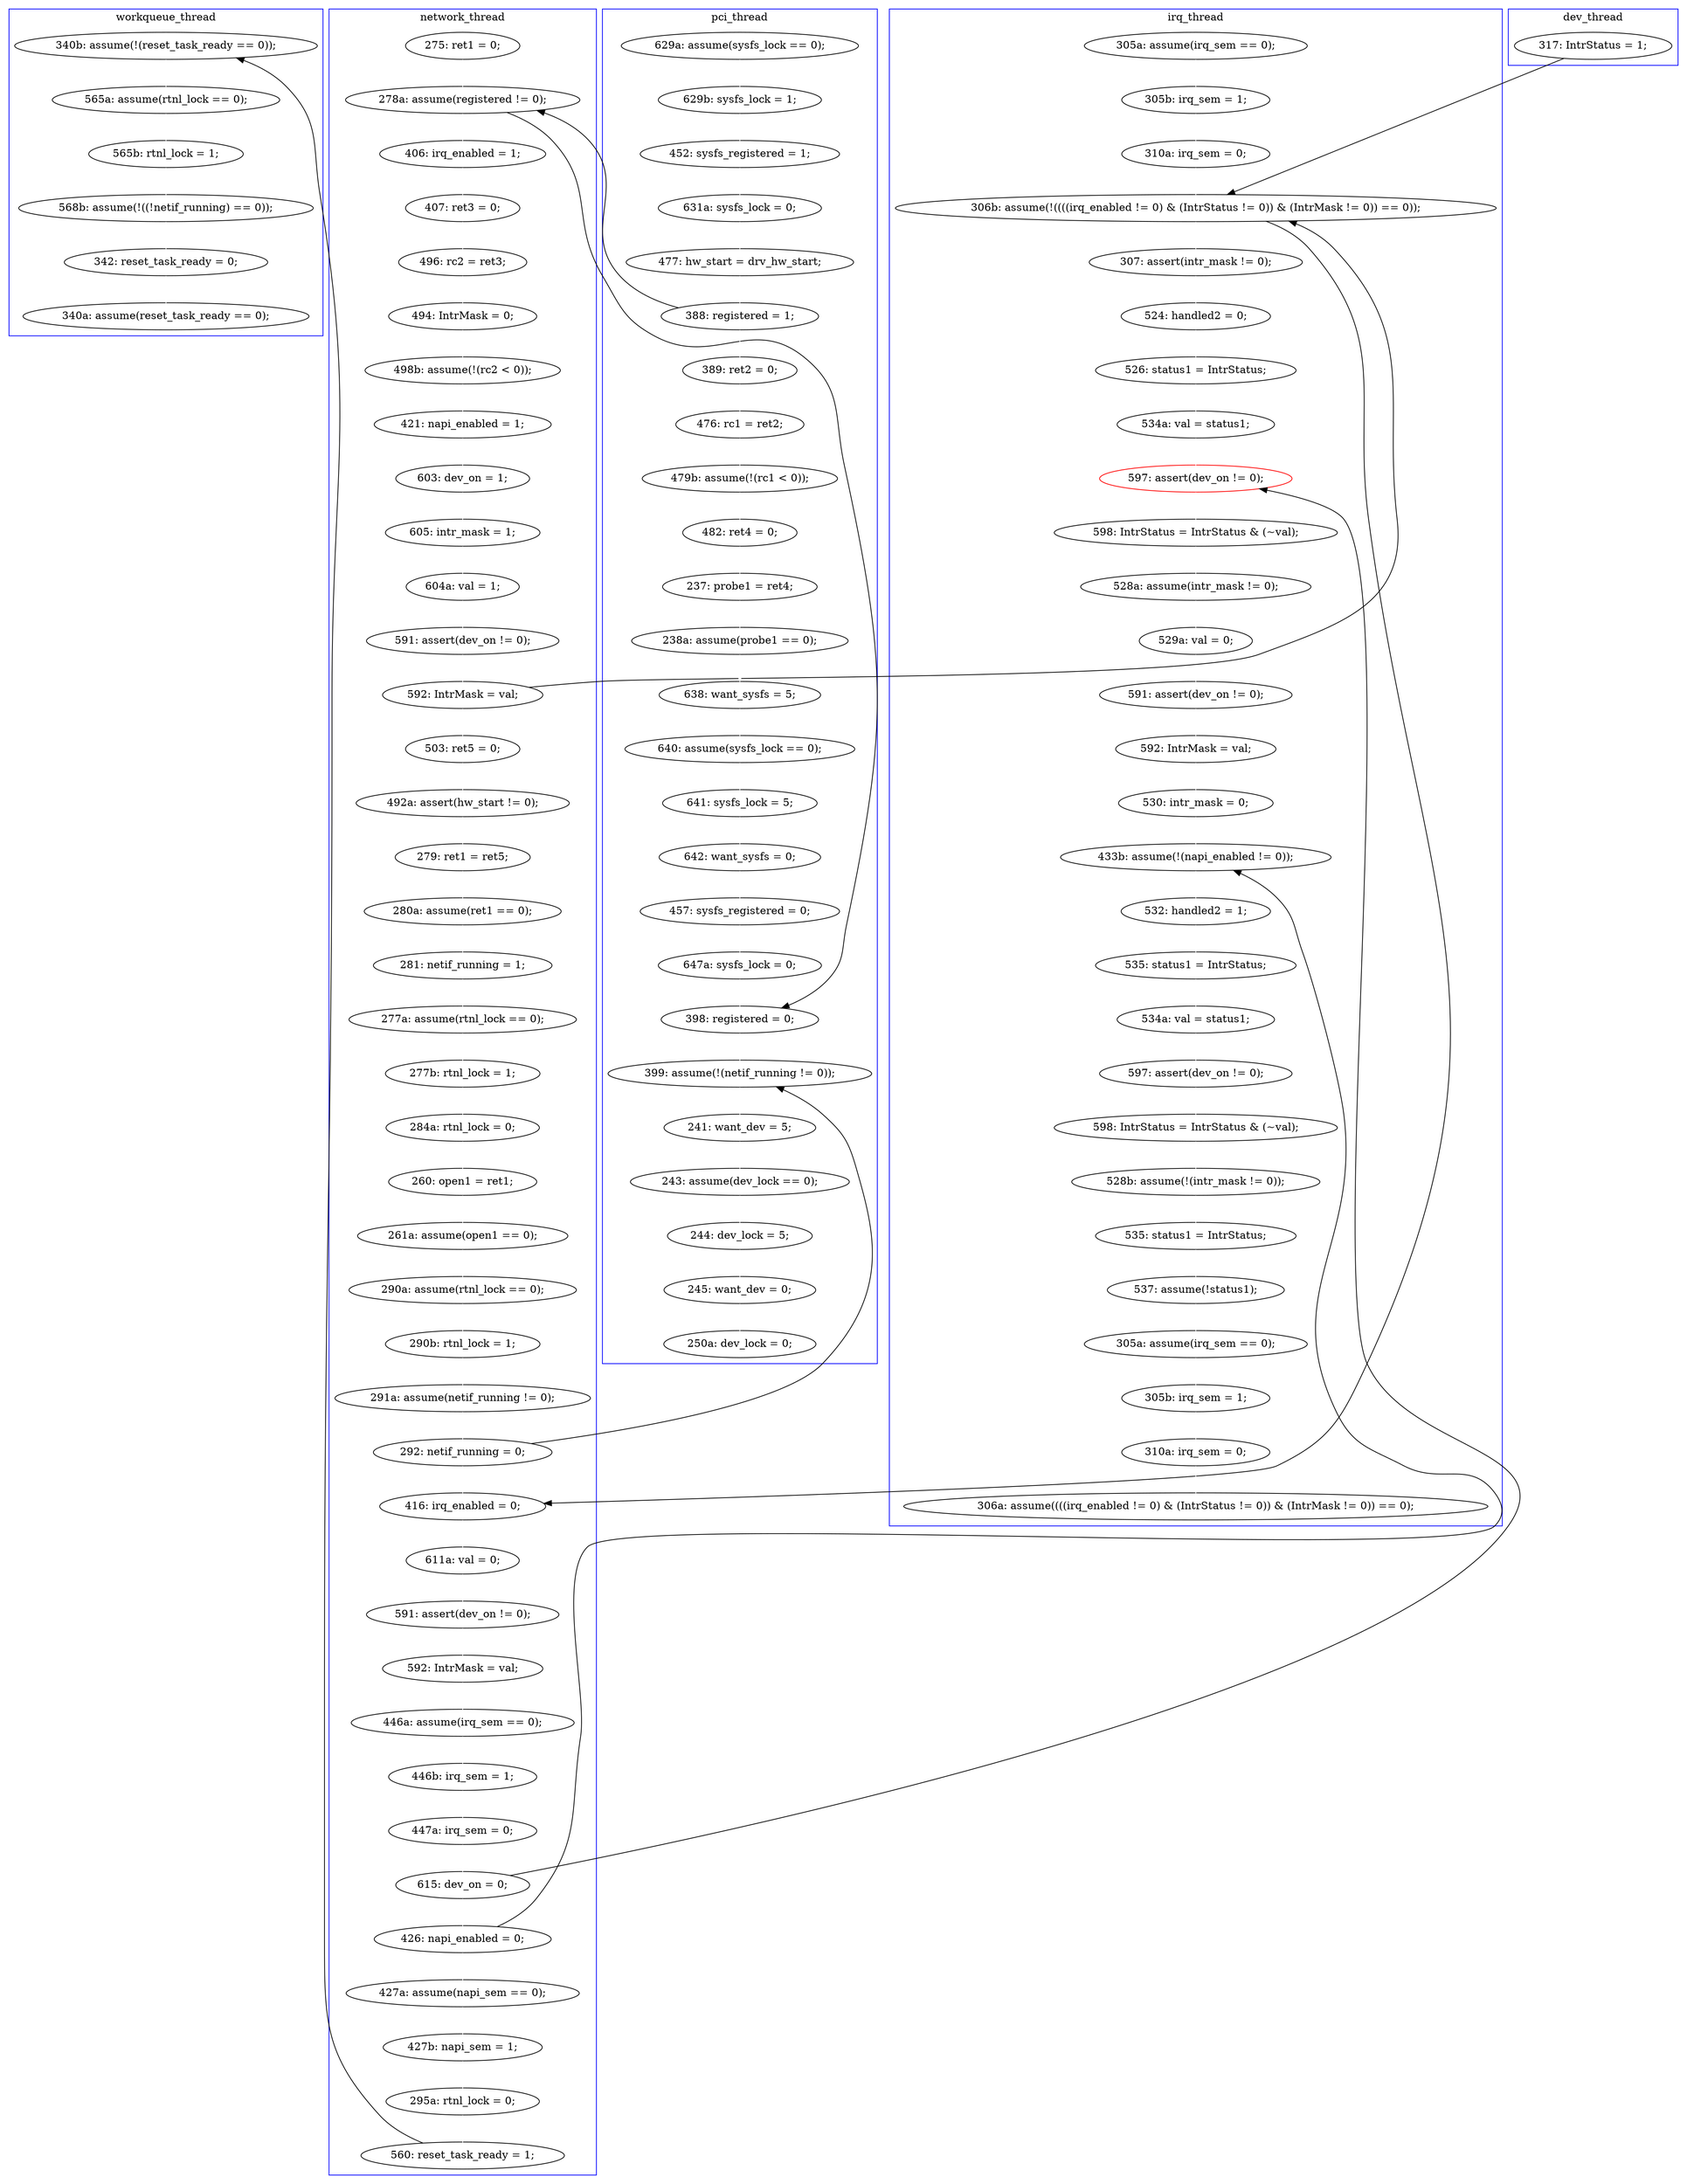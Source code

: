 digraph Counterexample {
	205 -> 240 [color = white, style = solid]
	184 -> 205 [color = white, style = solid]
	142 -> 143 [color = white, style = solid]
	156 -> 160 [color = white, style = solid]
	152 -> 155 [color = white, style = solid]
	198 -> 209 [color = white, style = solid]
	143 -> 205 [color = black, style = solid, constraint = false]
	29 -> 32 [color = white, style = solid]
	240 -> 256 [color = white, style = solid]
	87 -> 88 [color = white, style = solid]
	213 -> 214 [color = white, style = solid]
	32 -> 34 [color = white, style = solid]
	116 -> 148 [color = black, style = solid, constraint = false]
	128 -> 129 [color = white, style = solid]
	88 -> 116 [color = white, style = solid]
	228 -> 229 [color = white, style = solid]
	252 -> 254 [color = white, style = solid]
	95 -> 96 [color = white, style = solid]
	257 -> 258 [color = white, style = solid]
	120 -> 121 [color = white, style = solid]
	160 -> 161 [color = white, style = solid]
	196 -> 198 [color = white, style = solid]
	100 -> 103 [color = white, style = solid]
	233 -> 234 [color = white, style = solid]
	216 -> 220 [color = white, style = solid]
	258 -> 259 [color = white, style = solid]
	140 -> 142 [color = white, style = solid]
	63 -> 64 [color = white, style = solid]
	178 -> 179 [color = white, style = solid]
	200 -> 201 [color = white, style = solid]
	114 -> 116 [color = black, style = solid, constraint = false]
	214 -> 216 [color = white, style = solid]
	107 -> 109 [color = white, style = solid]
	170 -> 209 [color = black, style = solid, constraint = false]
	28 -> 29 [color = white, style = solid]
	238 -> 239 [color = white, style = solid]
	113 -> 114 [color = white, style = solid]
	65 -> 68 [color = white, style = solid]
	136 -> 184 [color = white, style = solid]
	56 -> 184 [color = black, style = solid, constraint = false]
	195 -> 196 [color = white, style = solid]
	234 -> 237 [color = white, style = solid]
	203 -> 245 [color = white, style = solid]
	245 -> 248 [color = white, style = solid]
	111 -> 136 [color = white, style = solid]
	78 -> 116 [color = black, style = solid, constraint = false]
	229 -> 231 [color = white, style = solid]
	96 -> 98 [color = white, style = solid]
	83 -> 84 [color = white, style = solid]
	116 -> 119 [color = white, style = solid]
	34 -> 43 [color = white, style = solid]
	114 -> 118 [color = white, style = solid]
	250 -> 251 [color = white, style = solid]
	86 -> 87 [color = white, style = solid]
	231 -> 233 [color = white, style = solid]
	98 -> 100 [color = white, style = solid]
	81 -> 82 [color = white, style = solid]
	130 -> 131 [color = white, style = solid]
	54 -> 56 [color = black, style = solid, constraint = false]
	54 -> 55 [color = white, style = solid]
	131 -> 134 [color = white, style = solid]
	222 -> 226 [color = white, style = solid]
	45 -> 56 [color = white, style = solid]
	210 -> 213 [color = white, style = solid]
	148 -> 152 [color = white, style = solid]
	103 -> 107 [color = white, style = solid]
	170 -> 177 [color = white, style = solid]
	168 -> 170 [color = white, style = solid]
	143 -> 148 [color = white, style = solid]
	209 -> 210 [color = white, style = solid]
	256 -> 257 [color = white, style = solid]
	84 -> 111 [color = white, style = solid]
	201 -> 203 [color = white, style = solid]
	161 -> 168 [color = white, style = solid]
	177 -> 178 [color = white, style = solid]
	125 -> 128 [color = white, style = solid]
	239 -> 250 [color = white, style = solid]
	94 -> 95 [color = white, style = solid]
	220 -> 222 [color = white, style = solid]
	56 -> 94 [color = white, style = solid]
	237 -> 238 [color = white, style = solid]
	121 -> 124 [color = white, style = solid]
	129 -> 130 [color = white, style = solid]
	82 -> 83 [color = white, style = solid]
	43 -> 54 [color = white, style = solid]
	119 -> 195 [color = white, style = solid]
	55 -> 60 [color = white, style = solid]
	68 -> 81 [color = white, style = solid]
	110 -> 113 [color = white, style = solid]
	118 -> 120 [color = white, style = solid]
	134 -> 139 [color = white, style = solid]
	64 -> 65 [color = white, style = solid]
	179 -> 182 [color = white, style = solid]
	251 -> 252 [color = white, style = solid]
	189 -> 192 [color = black, style = solid, constraint = false]
	60 -> 63 [color = white, style = solid]
	226 -> 228 [color = white, style = solid]
	177 -> 226 [color = black, style = solid, constraint = false]
	124 -> 125 [color = white, style = solid]
	182 -> 189 [color = white, style = solid]
	192 -> 200 [color = white, style = solid]
	109 -> 110 [color = white, style = solid]
	139 -> 140 [color = white, style = solid]
	155 -> 156 [color = white, style = solid]
	subgraph cluster5 {
		label = workqueue_thread
		color = blue
		248  [label = "340a: assume(reset_task_ready == 0);"]
		200  [label = "565a: assume(rtnl_lock == 0);"]
		203  [label = "568b: assume(!((!netif_running) == 0));"]
		192  [label = "340b: assume(!(reset_task_ready == 0));"]
		245  [label = "342: reset_task_ready = 0;"]
		201  [label = "565b: rtnl_lock = 1;"]
	}
	subgraph cluster7 {
		label = dev_thread
		color = blue
		78  [label = "317: IntrStatus = 1;"]
	}
	subgraph cluster3 {
		label = irq_thread
		color = blue
		228  [label = "532: handled2 = 1;"]
		220  [label = "592: IntrMask = val;"]
		196  [label = "526: status1 = IntrStatus;"]
		222  [label = "530: intr_mask = 0;"]
		88  [label = "310a: irq_sem = 0;"]
		250  [label = "305a: assume(irq_sem == 0);"]
		116  [label = "306b: assume(!((((irq_enabled != 0) & (IntrStatus != 0)) & (IntrMask != 0)) == 0));"]
		237  [label = "528b: assume(!(intr_mask != 0));"]
		210  [label = "598: IntrStatus = IntrStatus & (~val);"]
		226  [label = "433b: assume(!(napi_enabled != 0));"]
		195  [label = "524: handled2 = 0;"]
		216  [label = "591: assert(dev_on != 0);"]
		87  [label = "305b: irq_sem = 1;"]
		231  [label = "534a: val = status1;"]
		209  [label = "597: assert(dev_on != 0);", color = red]
		198  [label = "534a: val = status1;"]
		213  [label = "528a: assume(intr_mask != 0);"]
		239  [label = "537: assume(!status1);"]
		233  [label = "597: assert(dev_on != 0);"]
		254  [label = "306a: assume((((irq_enabled != 0) & (IntrStatus != 0)) & (IntrMask != 0)) == 0);"]
		251  [label = "305b: irq_sem = 1;"]
		252  [label = "310a: irq_sem = 0;"]
		119  [label = "307: assert(intr_mask != 0);"]
		234  [label = "598: IntrStatus = IntrStatus & (~val);"]
		86  [label = "305a: assume(irq_sem == 0);"]
		238  [label = "535: status1 = IntrStatus;"]
		214  [label = "529a: val = 0;"]
		229  [label = "535: status1 = IntrStatus;"]
	}
	subgraph cluster1 {
		label = pci_thread
		color = blue
		82  [label = "640: assume(sysfs_lock == 0);"]
		111  [label = "457: sysfs_registered = 0;"]
		184  [label = "398: registered = 0;"]
		258  [label = "245: want_dev = 0;"]
		83  [label = "641: sysfs_lock = 5;"]
		28  [label = "629a: assume(sysfs_lock == 0);"]
		32  [label = "452: sysfs_registered = 1;"]
		256  [label = "243: assume(dev_lock == 0);"]
		65  [label = "237: probe1 = ret4;"]
		84  [label = "642: want_sysfs = 0;"]
		68  [label = "238a: assume(probe1 == 0);"]
		240  [label = "241: want_dev = 5;"]
		64  [label = "482: ret4 = 0;"]
		205  [label = "399: assume(!(netif_running != 0));"]
		81  [label = "638: want_sysfs = 5;"]
		34  [label = "631a: sysfs_lock = 0;"]
		29  [label = "629b: sysfs_lock = 1;"]
		55  [label = "389: ret2 = 0;"]
		136  [label = "647a: sysfs_lock = 0;"]
		63  [label = "479b: assume(!(rc1 < 0));"]
		257  [label = "244: dev_lock = 5;"]
		43  [label = "477: hw_start = drv_hw_start;"]
		60  [label = "476: rc1 = ret2;"]
		259  [label = "250a: dev_lock = 0;"]
		54  [label = "388: registered = 1;"]
	}
	subgraph cluster2 {
		label = network_thread
		color = blue
		155  [label = "591: assert(dev_on != 0);"]
		189  [label = "560: reset_task_ready = 1;"]
		131  [label = "260: open1 = ret1;"]
		156  [label = "592: IntrMask = val;"]
		128  [label = "277a: assume(rtnl_lock == 0);"]
		168  [label = "447a: irq_sem = 0;"]
		160  [label = "446a: assume(irq_sem == 0);"]
		152  [label = "611a: val = 0;"]
		96  [label = "496: rc2 = ret3;"]
		121  [label = "279: ret1 = ret5;"]
		130  [label = "284a: rtnl_lock = 0;"]
		120  [label = "492a: assert(hw_start != 0);"]
		148  [label = "416: irq_enabled = 0;"]
		125  [label = "281: netif_running = 1;"]
		113  [label = "591: assert(dev_on != 0);"]
		124  [label = "280a: assume(ret1 == 0);"]
		177  [label = "426: napi_enabled = 0;"]
		178  [label = "427a: assume(napi_sem == 0);"]
		179  [label = "427b: napi_sem = 1;"]
		161  [label = "446b: irq_sem = 1;"]
		107  [label = "603: dev_on = 1;"]
		103  [label = "421: napi_enabled = 1;"]
		94  [label = "406: irq_enabled = 1;"]
		56  [label = "278a: assume(registered != 0);"]
		129  [label = "277b: rtnl_lock = 1;"]
		139  [label = "290a: assume(rtnl_lock == 0);"]
		182  [label = "295a: rtnl_lock = 0;"]
		114  [label = "592: IntrMask = val;"]
		143  [label = "292: netif_running = 0;"]
		142  [label = "291a: assume(netif_running != 0);"]
		98  [label = "494: IntrMask = 0;"]
		140  [label = "290b: rtnl_lock = 1;"]
		100  [label = "498b: assume(!(rc2 < 0));"]
		110  [label = "604a: val = 1;"]
		95  [label = "407: ret3 = 0;"]
		170  [label = "615: dev_on = 0;"]
		118  [label = "503: ret5 = 0;"]
		134  [label = "261a: assume(open1 == 0);"]
		45  [label = "275: ret1 = 0;"]
		109  [label = "605: intr_mask = 1;"]
	}
}